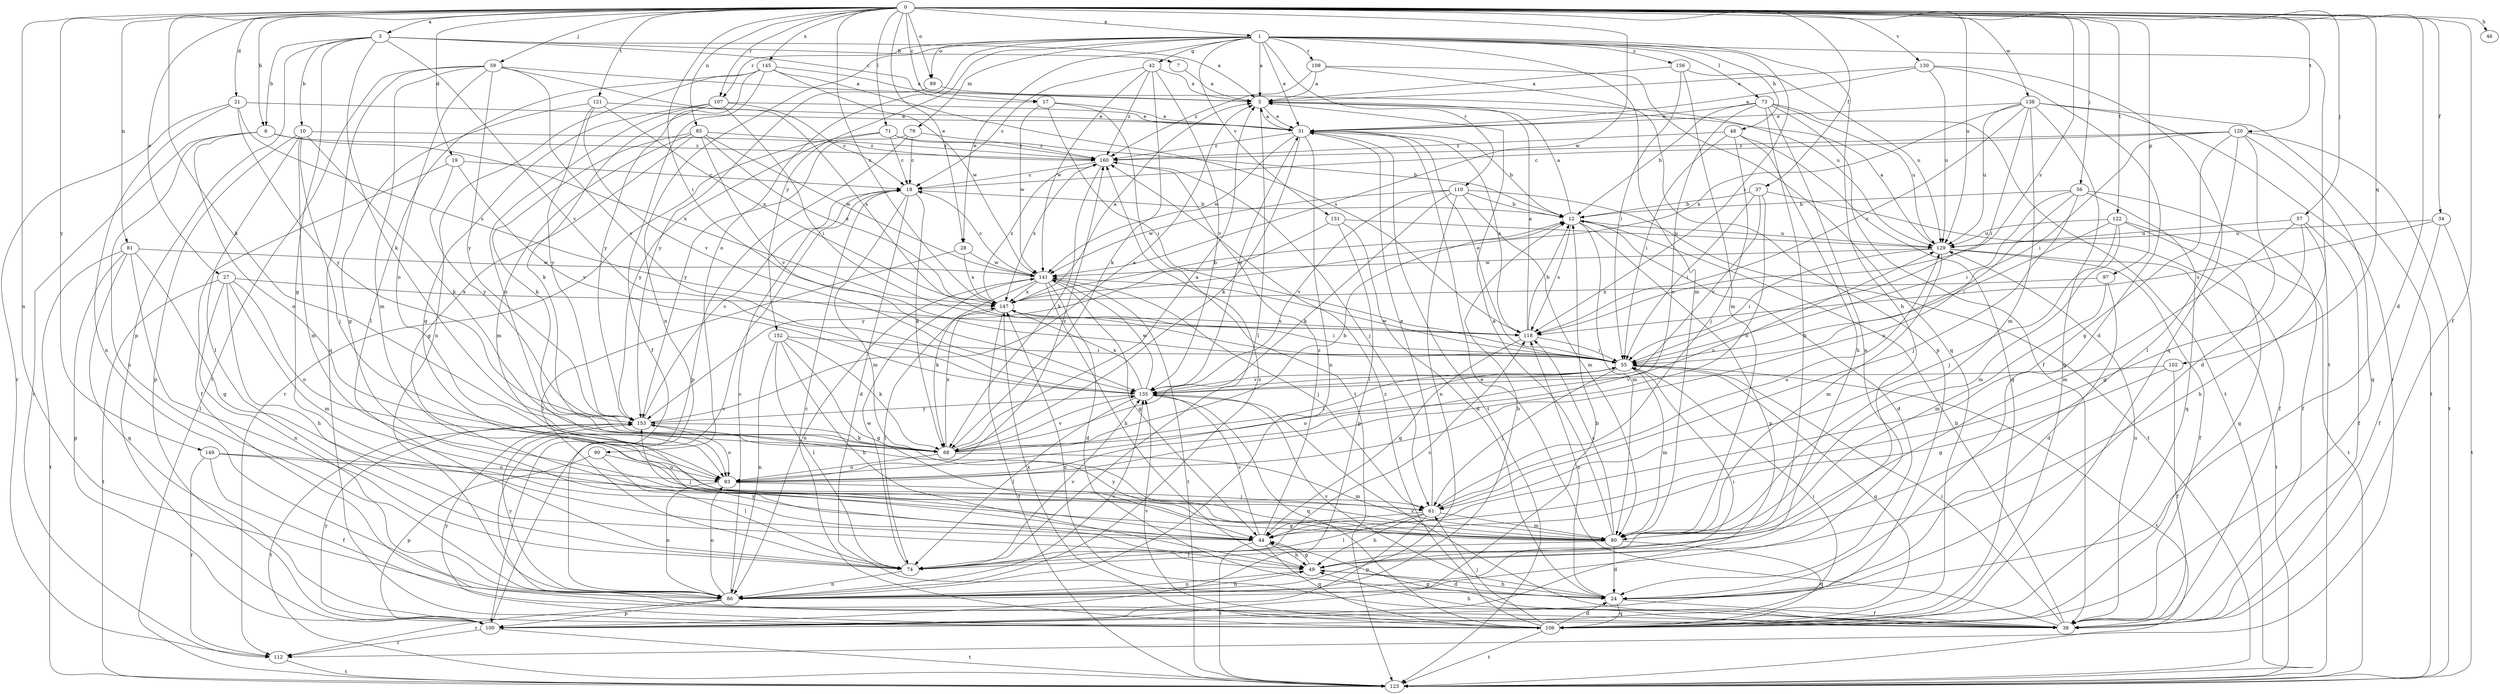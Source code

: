 strict digraph  {
0;
1;
3;
5;
6;
7;
10;
12;
17;
18;
19;
21;
24;
27;
28;
31;
34;
37;
38;
42;
44;
46;
48;
49;
55;
56;
57;
59;
61;
68;
71;
73;
74;
79;
80;
81;
85;
86;
89;
90;
93;
97;
100;
102;
106;
107;
108;
110;
112;
118;
120;
121;
122;
123;
129;
130;
131;
135;
138;
141;
145;
147;
149;
152;
153;
156;
160;
0 -> 1  [label=a];
0 -> 3  [label=a];
0 -> 6  [label=b];
0 -> 17  [label=c];
0 -> 19  [label=d];
0 -> 21  [label=d];
0 -> 24  [label=d];
0 -> 27  [label=e];
0 -> 28  [label=e];
0 -> 34  [label=f];
0 -> 37  [label=f];
0 -> 38  [label=f];
0 -> 46  [label=h];
0 -> 55  [label=i];
0 -> 56  [label=j];
0 -> 57  [label=j];
0 -> 59  [label=j];
0 -> 68  [label=k];
0 -> 71  [label=l];
0 -> 81  [label=n];
0 -> 85  [label=n];
0 -> 86  [label=n];
0 -> 89  [label=o];
0 -> 97  [label=p];
0 -> 102  [label=q];
0 -> 107  [label=r];
0 -> 118  [label=s];
0 -> 120  [label=t];
0 -> 121  [label=t];
0 -> 122  [label=t];
0 -> 129  [label=u];
0 -> 130  [label=v];
0 -> 138  [label=w];
0 -> 141  [label=w];
0 -> 145  [label=x];
0 -> 147  [label=x];
0 -> 149  [label=y];
1 -> 5  [label=a];
1 -> 28  [label=e];
1 -> 31  [label=e];
1 -> 42  [label=g];
1 -> 48  [label=h];
1 -> 49  [label=h];
1 -> 73  [label=l];
1 -> 79  [label=m];
1 -> 80  [label=m];
1 -> 86  [label=n];
1 -> 89  [label=o];
1 -> 90  [label=o];
1 -> 107  [label=r];
1 -> 108  [label=r];
1 -> 110  [label=r];
1 -> 118  [label=s];
1 -> 123  [label=t];
1 -> 131  [label=v];
1 -> 152  [label=y];
1 -> 156  [label=z];
3 -> 5  [label=a];
3 -> 6  [label=b];
3 -> 7  [label=b];
3 -> 10  [label=b];
3 -> 17  [label=c];
3 -> 44  [label=g];
3 -> 68  [label=k];
3 -> 100  [label=p];
3 -> 135  [label=v];
5 -> 31  [label=e];
5 -> 74  [label=l];
6 -> 86  [label=n];
6 -> 93  [label=o];
6 -> 112  [label=r];
6 -> 147  [label=x];
6 -> 160  [label=z];
7 -> 5  [label=a];
10 -> 61  [label=j];
10 -> 68  [label=k];
10 -> 74  [label=l];
10 -> 80  [label=m];
10 -> 100  [label=p];
10 -> 160  [label=z];
12 -> 5  [label=a];
12 -> 24  [label=d];
12 -> 80  [label=m];
12 -> 100  [label=p];
12 -> 118  [label=s];
12 -> 129  [label=u];
17 -> 31  [label=e];
17 -> 55  [label=i];
17 -> 123  [label=t];
17 -> 141  [label=w];
18 -> 12  [label=b];
18 -> 24  [label=d];
18 -> 68  [label=k];
18 -> 80  [label=m];
19 -> 18  [label=c];
19 -> 38  [label=f];
19 -> 135  [label=v];
19 -> 153  [label=y];
21 -> 31  [label=e];
21 -> 86  [label=n];
21 -> 112  [label=r];
21 -> 118  [label=s];
21 -> 153  [label=y];
24 -> 38  [label=f];
24 -> 49  [label=h];
24 -> 106  [label=q];
24 -> 118  [label=s];
24 -> 135  [label=v];
27 -> 49  [label=h];
27 -> 80  [label=m];
27 -> 86  [label=n];
27 -> 93  [label=o];
27 -> 123  [label=t];
27 -> 147  [label=x];
28 -> 74  [label=l];
28 -> 141  [label=w];
28 -> 147  [label=x];
31 -> 5  [label=a];
31 -> 12  [label=b];
31 -> 68  [label=k];
31 -> 86  [label=n];
31 -> 118  [label=s];
31 -> 123  [label=t];
31 -> 141  [label=w];
31 -> 160  [label=z];
34 -> 38  [label=f];
34 -> 118  [label=s];
34 -> 123  [label=t];
34 -> 129  [label=u];
37 -> 12  [label=b];
37 -> 38  [label=f];
37 -> 55  [label=i];
37 -> 93  [label=o];
37 -> 135  [label=v];
38 -> 12  [label=b];
38 -> 31  [label=e];
38 -> 44  [label=g];
38 -> 49  [label=h];
38 -> 55  [label=i];
38 -> 129  [label=u];
38 -> 135  [label=v];
38 -> 147  [label=x];
42 -> 5  [label=a];
42 -> 18  [label=c];
42 -> 68  [label=k];
42 -> 135  [label=v];
42 -> 141  [label=w];
42 -> 160  [label=z];
44 -> 49  [label=h];
44 -> 106  [label=q];
44 -> 123  [label=t];
44 -> 135  [label=v];
44 -> 160  [label=z];
48 -> 49  [label=h];
48 -> 55  [label=i];
48 -> 61  [label=j];
48 -> 106  [label=q];
48 -> 160  [label=z];
49 -> 24  [label=d];
49 -> 44  [label=g];
49 -> 86  [label=n];
49 -> 153  [label=y];
55 -> 31  [label=e];
55 -> 61  [label=j];
55 -> 80  [label=m];
55 -> 93  [label=o];
55 -> 106  [label=q];
55 -> 123  [label=t];
55 -> 135  [label=v];
55 -> 141  [label=w];
56 -> 12  [label=b];
56 -> 38  [label=f];
56 -> 55  [label=i];
56 -> 61  [label=j];
56 -> 93  [label=o];
56 -> 106  [label=q];
57 -> 38  [label=f];
57 -> 44  [label=g];
57 -> 49  [label=h];
57 -> 80  [label=m];
57 -> 129  [label=u];
59 -> 5  [label=a];
59 -> 80  [label=m];
59 -> 93  [label=o];
59 -> 106  [label=q];
59 -> 118  [label=s];
59 -> 123  [label=t];
59 -> 135  [label=v];
59 -> 153  [label=y];
61 -> 31  [label=e];
61 -> 44  [label=g];
61 -> 49  [label=h];
61 -> 74  [label=l];
61 -> 80  [label=m];
61 -> 100  [label=p];
61 -> 129  [label=u];
68 -> 5  [label=a];
68 -> 12  [label=b];
68 -> 55  [label=i];
68 -> 80  [label=m];
68 -> 93  [label=o];
68 -> 129  [label=u];
68 -> 135  [label=v];
68 -> 147  [label=x];
71 -> 12  [label=b];
71 -> 18  [label=c];
71 -> 112  [label=r];
71 -> 153  [label=y];
71 -> 160  [label=z];
73 -> 12  [label=b];
73 -> 31  [label=e];
73 -> 38  [label=f];
73 -> 49  [label=h];
73 -> 86  [label=n];
73 -> 93  [label=o];
73 -> 123  [label=t];
73 -> 129  [label=u];
74 -> 86  [label=n];
74 -> 118  [label=s];
74 -> 135  [label=v];
74 -> 141  [label=w];
79 -> 18  [label=c];
79 -> 100  [label=p];
79 -> 153  [label=y];
79 -> 160  [label=z];
80 -> 5  [label=a];
80 -> 24  [label=d];
80 -> 74  [label=l];
80 -> 106  [label=q];
80 -> 118  [label=s];
80 -> 153  [label=y];
81 -> 44  [label=g];
81 -> 74  [label=l];
81 -> 100  [label=p];
81 -> 106  [label=q];
81 -> 123  [label=t];
81 -> 141  [label=w];
85 -> 44  [label=g];
85 -> 68  [label=k];
85 -> 80  [label=m];
85 -> 135  [label=v];
85 -> 141  [label=w];
85 -> 147  [label=x];
85 -> 160  [label=z];
86 -> 12  [label=b];
86 -> 18  [label=c];
86 -> 49  [label=h];
86 -> 55  [label=i];
86 -> 93  [label=o];
86 -> 100  [label=p];
86 -> 112  [label=r];
86 -> 135  [label=v];
86 -> 153  [label=y];
86 -> 160  [label=z];
89 -> 129  [label=u];
89 -> 153  [label=y];
90 -> 74  [label=l];
90 -> 93  [label=o];
90 -> 100  [label=p];
93 -> 61  [label=j];
93 -> 86  [label=n];
93 -> 160  [label=z];
97 -> 24  [label=d];
97 -> 80  [label=m];
97 -> 147  [label=x];
100 -> 12  [label=b];
100 -> 18  [label=c];
100 -> 55  [label=i];
100 -> 112  [label=r];
100 -> 123  [label=t];
100 -> 153  [label=y];
102 -> 38  [label=f];
102 -> 44  [label=g];
102 -> 135  [label=v];
106 -> 18  [label=c];
106 -> 24  [label=d];
106 -> 61  [label=j];
106 -> 123  [label=t];
106 -> 135  [label=v];
106 -> 147  [label=x];
106 -> 153  [label=y];
106 -> 160  [label=z];
107 -> 18  [label=c];
107 -> 31  [label=e];
107 -> 44  [label=g];
107 -> 55  [label=i];
107 -> 68  [label=k];
107 -> 93  [label=o];
108 -> 5  [label=a];
108 -> 100  [label=p];
108 -> 106  [label=q];
108 -> 160  [label=z];
110 -> 12  [label=b];
110 -> 68  [label=k];
110 -> 80  [label=m];
110 -> 86  [label=n];
110 -> 123  [label=t];
110 -> 135  [label=v];
110 -> 141  [label=w];
112 -> 123  [label=t];
118 -> 5  [label=a];
118 -> 12  [label=b];
118 -> 44  [label=g];
118 -> 55  [label=i];
120 -> 18  [label=c];
120 -> 24  [label=d];
120 -> 44  [label=g];
120 -> 55  [label=i];
120 -> 74  [label=l];
120 -> 106  [label=q];
120 -> 123  [label=t];
120 -> 160  [label=z];
121 -> 31  [label=e];
121 -> 44  [label=g];
121 -> 135  [label=v];
121 -> 147  [label=x];
121 -> 153  [label=y];
122 -> 55  [label=i];
122 -> 61  [label=j];
122 -> 80  [label=m];
122 -> 106  [label=q];
122 -> 123  [label=t];
122 -> 129  [label=u];
129 -> 5  [label=a];
129 -> 38  [label=f];
129 -> 55  [label=i];
129 -> 80  [label=m];
129 -> 123  [label=t];
129 -> 141  [label=w];
130 -> 5  [label=a];
130 -> 24  [label=d];
130 -> 31  [label=e];
130 -> 106  [label=q];
130 -> 129  [label=u];
131 -> 24  [label=d];
131 -> 100  [label=p];
131 -> 129  [label=u];
131 -> 153  [label=y];
135 -> 31  [label=e];
135 -> 55  [label=i];
135 -> 74  [label=l];
135 -> 106  [label=q];
135 -> 141  [label=w];
135 -> 147  [label=x];
135 -> 153  [label=y];
138 -> 31  [label=e];
138 -> 55  [label=i];
138 -> 80  [label=m];
138 -> 106  [label=q];
138 -> 112  [label=r];
138 -> 118  [label=s];
138 -> 123  [label=t];
138 -> 129  [label=u];
138 -> 147  [label=x];
141 -> 18  [label=c];
141 -> 24  [label=d];
141 -> 44  [label=g];
141 -> 49  [label=h];
141 -> 61  [label=j];
141 -> 68  [label=k];
141 -> 86  [label=n];
141 -> 123  [label=t];
141 -> 147  [label=x];
145 -> 5  [label=a];
145 -> 38  [label=f];
145 -> 74  [label=l];
145 -> 86  [label=n];
145 -> 118  [label=s];
145 -> 141  [label=w];
145 -> 153  [label=y];
147 -> 5  [label=a];
147 -> 12  [label=b];
147 -> 55  [label=i];
147 -> 74  [label=l];
147 -> 118  [label=s];
147 -> 123  [label=t];
147 -> 160  [label=z];
149 -> 38  [label=f];
149 -> 61  [label=j];
149 -> 93  [label=o];
149 -> 112  [label=r];
152 -> 44  [label=g];
152 -> 49  [label=h];
152 -> 55  [label=i];
152 -> 68  [label=k];
152 -> 74  [label=l];
152 -> 86  [label=n];
153 -> 5  [label=a];
153 -> 18  [label=c];
153 -> 68  [label=k];
153 -> 93  [label=o];
153 -> 123  [label=t];
156 -> 5  [label=a];
156 -> 55  [label=i];
156 -> 80  [label=m];
156 -> 129  [label=u];
160 -> 18  [label=c];
160 -> 61  [label=j];
160 -> 68  [label=k];
160 -> 147  [label=x];
}

